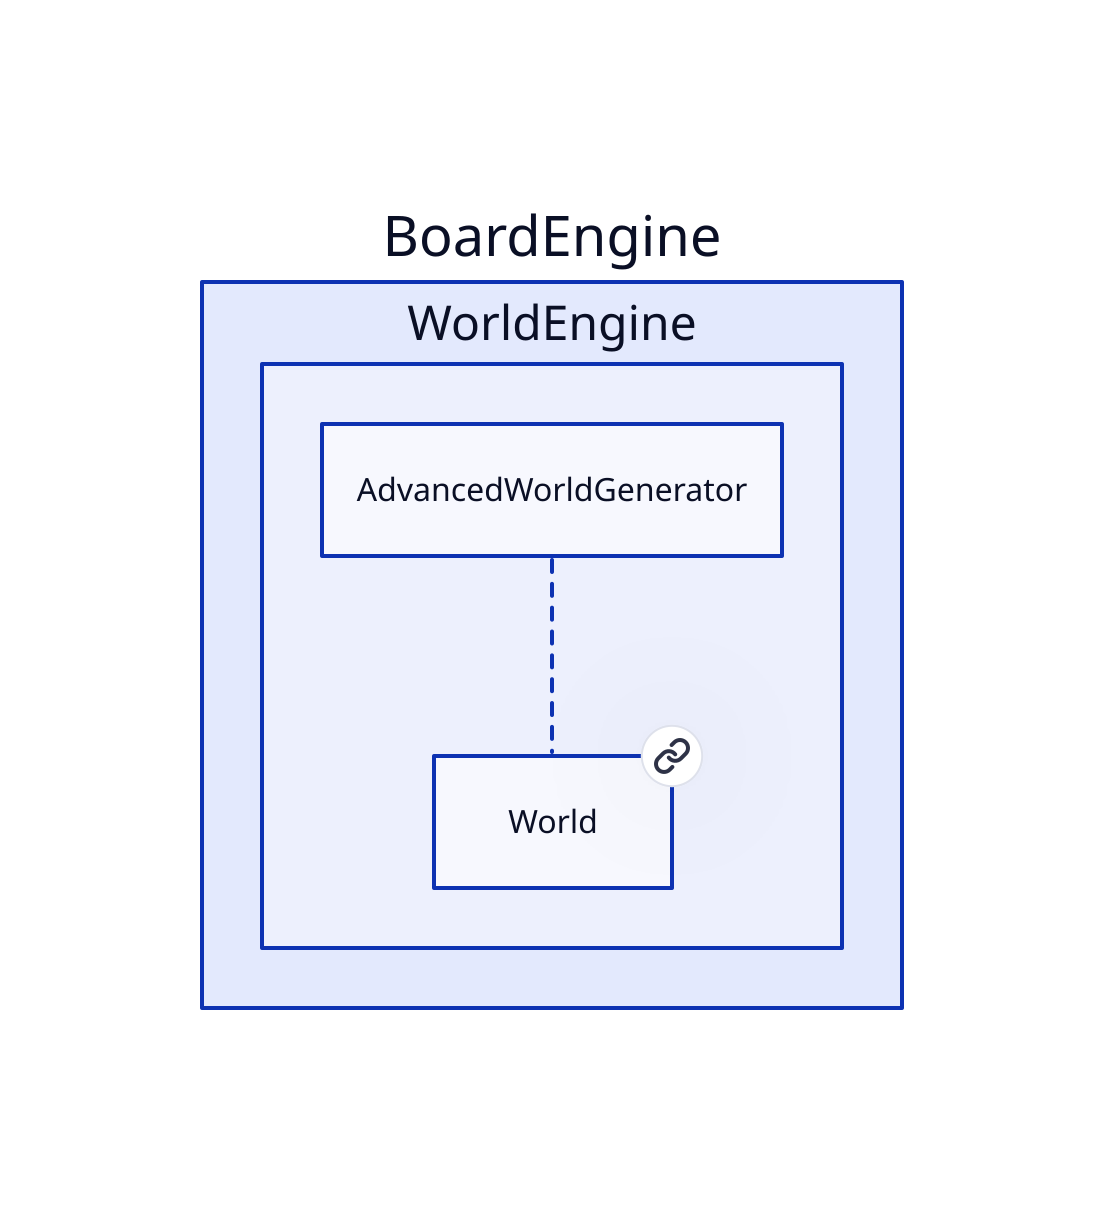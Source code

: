 # Nodes :
BoardEngine: {
    WorldEngine: {
        World: World {
           link: World
        }
    }
}

# Links :
BoardEngine.WorldEngine.AdvancedWorldGenerator -- BoardEngine.WorldEngine.World: {style.stroke-dash: 3}
